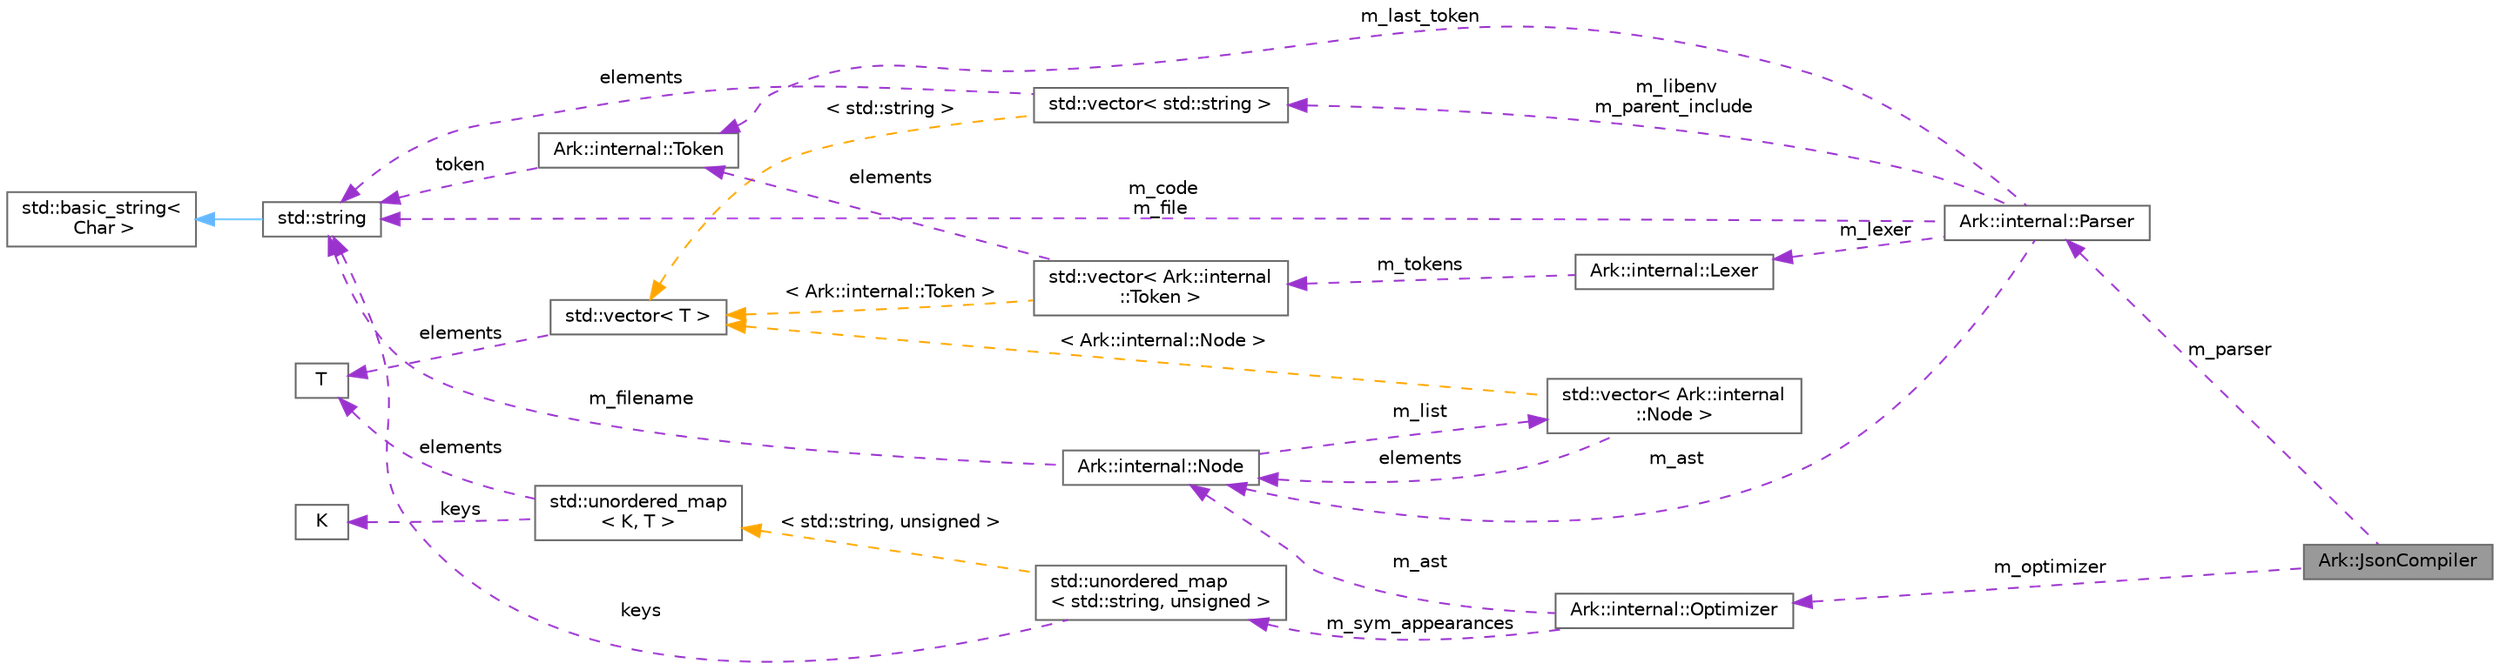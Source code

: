 digraph "Ark::JsonCompiler"
{
 // INTERACTIVE_SVG=YES
 // LATEX_PDF_SIZE
  bgcolor="transparent";
  edge [fontname=Helvetica,fontsize=10,labelfontname=Helvetica,labelfontsize=10];
  node [fontname=Helvetica,fontsize=10,shape=box,height=0.2,width=0.4];
  rankdir="LR";
  Node1 [label="Ark::JsonCompiler",height=0.2,width=0.4,color="gray40", fillcolor="grey60", style="filled", fontcolor="black",tooltip=" "];
  Node2 -> Node1 [dir="back",color="darkorchid3",style="dashed",label=" m_parser" ];
  Node2 [label="Ark::internal::Parser",height=0.2,width=0.4,color="gray40", fillcolor="white", style="filled",URL="$d9/d0c/classArk_1_1internal_1_1Parser.html",tooltip="The parser is responsible of constructing the Abstract Syntax Tree from a token list."];
  Node3 -> Node2 [dir="back",color="darkorchid3",style="dashed",label=" m_libenv\nm_parent_include" ];
  Node3 [label="std::vector\< std::string \>",height=0.2,width=0.4,color="gray40", fillcolor="white", style="filled",tooltip=" "];
  Node4 -> Node3 [dir="back",color="darkorchid3",style="dashed",label=" elements" ];
  Node4 [label="std::string",height=0.2,width=0.4,color="gray40", fillcolor="white", style="filled",tooltip=" "];
  Node5 -> Node4 [dir="back",color="steelblue1",style="solid"];
  Node5 [label="std::basic_string\<\l Char \>",height=0.2,width=0.4,color="gray40", fillcolor="white", style="filled",tooltip=" "];
  Node6 -> Node3 [dir="back",color="orange",style="dashed",label=" \< std::string \>" ];
  Node6 [label="std::vector\< T \>",height=0.2,width=0.4,color="gray40", fillcolor="white", style="filled",tooltip=" "];
  Node7 -> Node6 [dir="back",color="darkorchid3",style="dashed",label=" elements" ];
  Node7 [label="T",height=0.2,width=0.4,color="gray40", fillcolor="white", style="filled",tooltip=" "];
  Node8 -> Node2 [dir="back",color="darkorchid3",style="dashed",label=" m_lexer" ];
  Node8 [label="Ark::internal::Lexer",height=0.2,width=0.4,color="gray40", fillcolor="white", style="filled",URL="$dd/dc4/classArk_1_1internal_1_1Lexer.html",tooltip="The lexer, in charge of creating a list of tokens."];
  Node9 -> Node8 [dir="back",color="darkorchid3",style="dashed",label=" m_tokens" ];
  Node9 [label="std::vector\< Ark::internal\l::Token \>",height=0.2,width=0.4,color="gray40", fillcolor="white", style="filled",tooltip=" "];
  Node10 -> Node9 [dir="back",color="darkorchid3",style="dashed",label=" elements" ];
  Node10 [label="Ark::internal::Token",height=0.2,width=0.4,color="gray40", fillcolor="white", style="filled",URL="$d0/d98/structArk_1_1internal_1_1Token.html",tooltip=" "];
  Node4 -> Node10 [dir="back",color="darkorchid3",style="dashed",label=" token" ];
  Node6 -> Node9 [dir="back",color="orange",style="dashed",label=" \< Ark::internal::Token \>" ];
  Node11 -> Node2 [dir="back",color="darkorchid3",style="dashed",label=" m_ast" ];
  Node11 [label="Ark::internal::Node",height=0.2,width=0.4,color="gray40", fillcolor="white", style="filled",URL="$dc/d9e/classArk_1_1internal_1_1Node.html",tooltip="A node of an Abstract Syntax Tree for ArkScript."];
  Node12 -> Node11 [dir="back",color="darkorchid3",style="dashed",label=" m_list" ];
  Node12 [label="std::vector\< Ark::internal\l::Node \>",height=0.2,width=0.4,color="gray40", fillcolor="white", style="filled",tooltip=" "];
  Node11 -> Node12 [dir="back",color="darkorchid3",style="dashed",label=" elements" ];
  Node6 -> Node12 [dir="back",color="orange",style="dashed",label=" \< Ark::internal::Node \>" ];
  Node4 -> Node11 [dir="back",color="darkorchid3",style="dashed",label=" m_filename" ];
  Node10 -> Node2 [dir="back",color="darkorchid3",style="dashed",label=" m_last_token" ];
  Node4 -> Node2 [dir="back",color="darkorchid3",style="dashed",label=" m_code\nm_file" ];
  Node13 -> Node1 [dir="back",color="darkorchid3",style="dashed",label=" m_optimizer" ];
  Node13 [label="Ark::internal::Optimizer",height=0.2,width=0.4,color="gray40", fillcolor="white", style="filled",URL="$d7/da8/classArk_1_1internal_1_1Optimizer.html",tooltip="The ArkScript AST optimizer."];
  Node11 -> Node13 [dir="back",color="darkorchid3",style="dashed",label=" m_ast" ];
  Node14 -> Node13 [dir="back",color="darkorchid3",style="dashed",label=" m_sym_appearances" ];
  Node14 [label="std::unordered_map\l\< std::string, unsigned \>",height=0.2,width=0.4,color="gray40", fillcolor="white", style="filled",tooltip=" "];
  Node4 -> Node14 [dir="back",color="darkorchid3",style="dashed",label=" keys" ];
  Node15 -> Node14 [dir="back",color="orange",style="dashed",label=" \< std::string, unsigned \>" ];
  Node15 [label="std::unordered_map\l\< K, T \>",height=0.2,width=0.4,color="gray40", fillcolor="white", style="filled",tooltip=" "];
  Node16 -> Node15 [dir="back",color="darkorchid3",style="dashed",label=" keys" ];
  Node16 [label="K",height=0.2,width=0.4,color="gray40", fillcolor="white", style="filled",tooltip=" "];
  Node7 -> Node15 [dir="back",color="darkorchid3",style="dashed",label=" elements" ];
}
